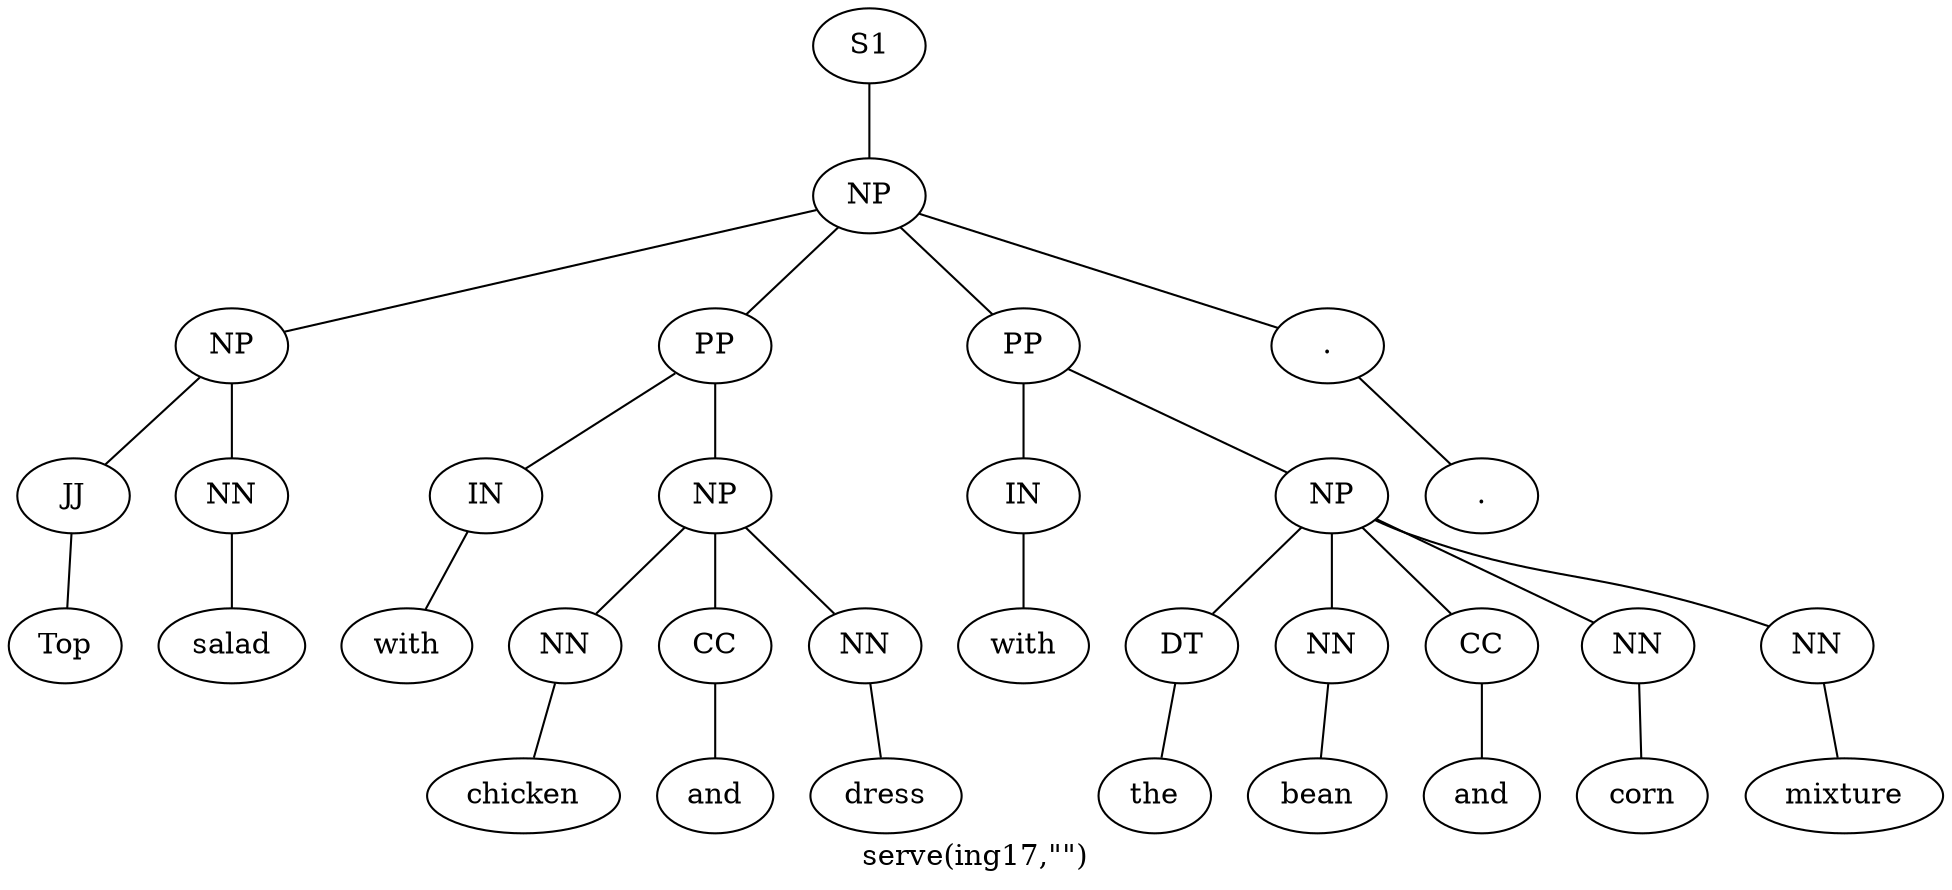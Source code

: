 graph SyntaxGraph {
	label = "serve(ing17,\"\")";
	Node0 [label="S1"];
	Node1 [label="NP"];
	Node2 [label="NP"];
	Node3 [label="JJ"];
	Node4 [label="Top"];
	Node5 [label="NN"];
	Node6 [label="salad"];
	Node7 [label="PP"];
	Node8 [label="IN"];
	Node9 [label="with"];
	Node10 [label="NP"];
	Node11 [label="NN"];
	Node12 [label="chicken"];
	Node13 [label="CC"];
	Node14 [label="and"];
	Node15 [label="NN"];
	Node16 [label="dress"];
	Node17 [label="PP"];
	Node18 [label="IN"];
	Node19 [label="with"];
	Node20 [label="NP"];
	Node21 [label="DT"];
	Node22 [label="the"];
	Node23 [label="NN"];
	Node24 [label="bean"];
	Node25 [label="CC"];
	Node26 [label="and"];
	Node27 [label="NN"];
	Node28 [label="corn"];
	Node29 [label="NN"];
	Node30 [label="mixture"];
	Node31 [label="."];
	Node32 [label="."];

	Node0 -- Node1;
	Node1 -- Node2;
	Node1 -- Node7;
	Node1 -- Node17;
	Node1 -- Node31;
	Node2 -- Node3;
	Node2 -- Node5;
	Node3 -- Node4;
	Node5 -- Node6;
	Node7 -- Node8;
	Node7 -- Node10;
	Node8 -- Node9;
	Node10 -- Node11;
	Node10 -- Node13;
	Node10 -- Node15;
	Node11 -- Node12;
	Node13 -- Node14;
	Node15 -- Node16;
	Node17 -- Node18;
	Node17 -- Node20;
	Node18 -- Node19;
	Node20 -- Node21;
	Node20 -- Node23;
	Node20 -- Node25;
	Node20 -- Node27;
	Node20 -- Node29;
	Node21 -- Node22;
	Node23 -- Node24;
	Node25 -- Node26;
	Node27 -- Node28;
	Node29 -- Node30;
	Node31 -- Node32;
}